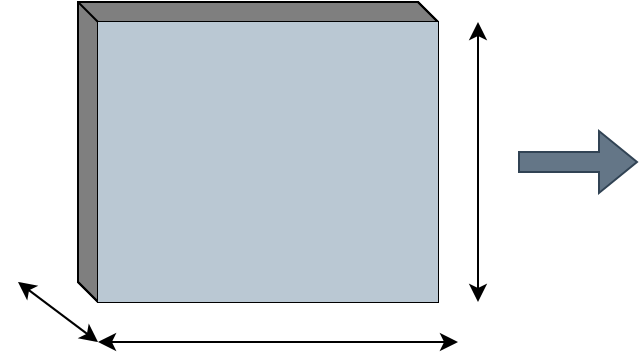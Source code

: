 <mxfile version="17.1.2" type="github">
  <diagram id="JedPeZ5FA-PtTT8BIDki" name="Page-1">
    <mxGraphModel dx="868" dy="424" grid="1" gridSize="10" guides="1" tooltips="1" connect="1" arrows="1" fold="1" page="1" pageScale="1" pageWidth="827" pageHeight="1169" math="0" shadow="0">
      <root>
        <mxCell id="0" />
        <mxCell id="1" parent="0" />
        <mxCell id="byTDUlYWF41H_7iWZY1v-41" value="" style="html=1;dashed=0;whitespace=wrap;shape=mxgraph.dfd.externalEntity" vertex="1" parent="1">
          <mxGeometry x="40" y="40" width="180" height="150" as="geometry" />
        </mxCell>
        <mxCell id="byTDUlYWF41H_7iWZY1v-42" value="Id" style="autosize=1;part=1;resizable=0;strokeColor=inherit;fillColor=inherit;gradientColor=inherit;" vertex="1" parent="byTDUlYWF41H_7iWZY1v-41">
          <mxGeometry width="20" height="20" relative="1" as="geometry">
            <mxPoint x="15" y="15" as="offset" />
          </mxGeometry>
        </mxCell>
        <mxCell id="byTDUlYWF41H_7iWZY1v-1" value="" style="shape=table;html=1;whiteSpace=wrap;startSize=0;container=1;collapsible=0;childLayout=tableLayout;" vertex="1" parent="byTDUlYWF41H_7iWZY1v-41">
          <mxGeometry x="10" y="10" width="170" height="140" as="geometry" />
        </mxCell>
        <mxCell id="byTDUlYWF41H_7iWZY1v-2" value="" style="shape=tableRow;horizontal=0;startSize=0;swimlaneHead=0;swimlaneBody=0;top=0;left=0;bottom=0;right=0;collapsible=0;dropTarget=0;fillColor=none;points=[[0,0.5],[1,0.5]];portConstraint=eastwest;" vertex="1" parent="byTDUlYWF41H_7iWZY1v-1">
          <mxGeometry width="170" height="28" as="geometry" />
        </mxCell>
        <mxCell id="byTDUlYWF41H_7iWZY1v-14" style="shape=partialRectangle;html=1;whiteSpace=wrap;connectable=0;fillColor=#bac8d3;top=0;left=0;bottom=0;right=0;overflow=hidden;strokeColor=#23445d;" vertex="1" parent="byTDUlYWF41H_7iWZY1v-2">
          <mxGeometry width="43" height="28" as="geometry">
            <mxRectangle width="43" height="28" as="alternateBounds" />
          </mxGeometry>
        </mxCell>
        <mxCell id="byTDUlYWF41H_7iWZY1v-3" value="" style="shape=partialRectangle;html=1;whiteSpace=wrap;connectable=0;fillColor=#bac8d3;top=0;left=0;bottom=0;right=0;overflow=hidden;strokeColor=#23445d;" vertex="1" parent="byTDUlYWF41H_7iWZY1v-2">
          <mxGeometry x="43" width="42" height="28" as="geometry">
            <mxRectangle width="42" height="28" as="alternateBounds" />
          </mxGeometry>
        </mxCell>
        <mxCell id="byTDUlYWF41H_7iWZY1v-4" value="" style="shape=partialRectangle;html=1;whiteSpace=wrap;connectable=0;fillColor=#bac8d3;top=0;left=0;bottom=0;right=0;overflow=hidden;strokeColor=#23445d;" vertex="1" parent="byTDUlYWF41H_7iWZY1v-2">
          <mxGeometry x="85" width="45" height="28" as="geometry">
            <mxRectangle width="45" height="28" as="alternateBounds" />
          </mxGeometry>
        </mxCell>
        <mxCell id="byTDUlYWF41H_7iWZY1v-5" value="" style="shape=partialRectangle;html=1;whiteSpace=wrap;connectable=0;fillColor=#bac8d3;top=0;left=0;bottom=0;right=0;overflow=hidden;strokeColor=#23445d;" vertex="1" parent="byTDUlYWF41H_7iWZY1v-2">
          <mxGeometry x="130" width="40" height="28" as="geometry">
            <mxRectangle width="40" height="28" as="alternateBounds" />
          </mxGeometry>
        </mxCell>
        <mxCell id="byTDUlYWF41H_7iWZY1v-6" value="" style="shape=tableRow;horizontal=0;startSize=0;swimlaneHead=0;swimlaneBody=0;top=0;left=0;bottom=0;right=0;collapsible=0;dropTarget=0;fillColor=none;points=[[0,0.5],[1,0.5]];portConstraint=eastwest;" vertex="1" parent="byTDUlYWF41H_7iWZY1v-1">
          <mxGeometry y="28" width="170" height="29" as="geometry" />
        </mxCell>
        <mxCell id="byTDUlYWF41H_7iWZY1v-15" style="shape=partialRectangle;html=1;whiteSpace=wrap;connectable=0;fillColor=#bac8d3;top=0;left=0;bottom=0;right=0;overflow=hidden;strokeColor=#23445d;" vertex="1" parent="byTDUlYWF41H_7iWZY1v-6">
          <mxGeometry width="43" height="29" as="geometry">
            <mxRectangle width="43" height="29" as="alternateBounds" />
          </mxGeometry>
        </mxCell>
        <mxCell id="byTDUlYWF41H_7iWZY1v-7" value="" style="shape=partialRectangle;html=1;whiteSpace=wrap;connectable=0;fillColor=#bac8d3;top=0;left=0;bottom=0;right=0;overflow=hidden;strokeColor=#23445d;" vertex="1" parent="byTDUlYWF41H_7iWZY1v-6">
          <mxGeometry x="43" width="42" height="29" as="geometry">
            <mxRectangle width="42" height="29" as="alternateBounds" />
          </mxGeometry>
        </mxCell>
        <mxCell id="byTDUlYWF41H_7iWZY1v-8" value="" style="shape=partialRectangle;html=1;whiteSpace=wrap;connectable=0;fillColor=#bac8d3;top=0;left=0;bottom=0;right=0;overflow=hidden;strokeColor=#23445d;" vertex="1" parent="byTDUlYWF41H_7iWZY1v-6">
          <mxGeometry x="85" width="45" height="29" as="geometry">
            <mxRectangle width="45" height="29" as="alternateBounds" />
          </mxGeometry>
        </mxCell>
        <mxCell id="byTDUlYWF41H_7iWZY1v-9" value="" style="shape=partialRectangle;html=1;whiteSpace=wrap;connectable=0;fillColor=#bac8d3;top=0;left=0;bottom=0;right=0;overflow=hidden;strokeColor=#23445d;" vertex="1" parent="byTDUlYWF41H_7iWZY1v-6">
          <mxGeometry x="130" width="40" height="29" as="geometry">
            <mxRectangle width="40" height="29" as="alternateBounds" />
          </mxGeometry>
        </mxCell>
        <mxCell id="byTDUlYWF41H_7iWZY1v-10" value="" style="shape=tableRow;horizontal=0;startSize=0;swimlaneHead=0;swimlaneBody=0;top=0;left=0;bottom=0;right=0;collapsible=0;dropTarget=0;fillColor=none;points=[[0,0.5],[1,0.5]];portConstraint=eastwest;" vertex="1" parent="byTDUlYWF41H_7iWZY1v-1">
          <mxGeometry y="57" width="170" height="28" as="geometry" />
        </mxCell>
        <mxCell id="byTDUlYWF41H_7iWZY1v-16" style="shape=partialRectangle;html=1;whiteSpace=wrap;connectable=0;fillColor=#bac8d3;top=0;left=0;bottom=0;right=0;overflow=hidden;strokeColor=#23445d;" vertex="1" parent="byTDUlYWF41H_7iWZY1v-10">
          <mxGeometry width="43" height="28" as="geometry">
            <mxRectangle width="43" height="28" as="alternateBounds" />
          </mxGeometry>
        </mxCell>
        <mxCell id="byTDUlYWF41H_7iWZY1v-11" value="" style="shape=partialRectangle;html=1;whiteSpace=wrap;connectable=0;fillColor=#bac8d3;top=0;left=0;bottom=0;right=0;overflow=hidden;strokeColor=#23445d;" vertex="1" parent="byTDUlYWF41H_7iWZY1v-10">
          <mxGeometry x="43" width="42" height="28" as="geometry">
            <mxRectangle width="42" height="28" as="alternateBounds" />
          </mxGeometry>
        </mxCell>
        <mxCell id="byTDUlYWF41H_7iWZY1v-12" value="" style="shape=partialRectangle;html=1;whiteSpace=wrap;connectable=0;fillColor=#bac8d3;top=0;left=0;bottom=0;right=0;overflow=hidden;strokeColor=#23445d;" vertex="1" parent="byTDUlYWF41H_7iWZY1v-10">
          <mxGeometry x="85" width="45" height="28" as="geometry">
            <mxRectangle width="45" height="28" as="alternateBounds" />
          </mxGeometry>
        </mxCell>
        <mxCell id="byTDUlYWF41H_7iWZY1v-13" value="" style="shape=partialRectangle;html=1;whiteSpace=wrap;connectable=0;fillColor=#bac8d3;top=0;left=0;bottom=0;right=0;overflow=hidden;pointerEvents=1;strokeColor=#23445d;" vertex="1" parent="byTDUlYWF41H_7iWZY1v-10">
          <mxGeometry x="130" width="40" height="28" as="geometry">
            <mxRectangle width="40" height="28" as="alternateBounds" />
          </mxGeometry>
        </mxCell>
        <mxCell id="byTDUlYWF41H_7iWZY1v-17" style="shape=tableRow;horizontal=0;startSize=0;swimlaneHead=0;swimlaneBody=0;top=0;left=0;bottom=0;right=0;collapsible=0;dropTarget=0;fillColor=none;points=[[0,0.5],[1,0.5]];portConstraint=eastwest;" vertex="1" parent="byTDUlYWF41H_7iWZY1v-1">
          <mxGeometry y="85" width="170" height="27" as="geometry" />
        </mxCell>
        <mxCell id="byTDUlYWF41H_7iWZY1v-18" style="shape=partialRectangle;html=1;whiteSpace=wrap;connectable=0;fillColor=#bac8d3;top=0;left=0;bottom=0;right=0;overflow=hidden;strokeColor=#23445d;" vertex="1" parent="byTDUlYWF41H_7iWZY1v-17">
          <mxGeometry width="43" height="27" as="geometry">
            <mxRectangle width="43" height="27" as="alternateBounds" />
          </mxGeometry>
        </mxCell>
        <mxCell id="byTDUlYWF41H_7iWZY1v-19" style="shape=partialRectangle;html=1;whiteSpace=wrap;connectable=0;fillColor=#bac8d3;top=0;left=0;bottom=0;right=0;overflow=hidden;strokeColor=#23445d;" vertex="1" parent="byTDUlYWF41H_7iWZY1v-17">
          <mxGeometry x="43" width="42" height="27" as="geometry">
            <mxRectangle width="42" height="27" as="alternateBounds" />
          </mxGeometry>
        </mxCell>
        <mxCell id="byTDUlYWF41H_7iWZY1v-20" style="shape=partialRectangle;html=1;whiteSpace=wrap;connectable=0;fillColor=#bac8d3;top=0;left=0;bottom=0;right=0;overflow=hidden;strokeColor=#23445d;" vertex="1" parent="byTDUlYWF41H_7iWZY1v-17">
          <mxGeometry x="85" width="45" height="27" as="geometry">
            <mxRectangle width="45" height="27" as="alternateBounds" />
          </mxGeometry>
        </mxCell>
        <mxCell id="byTDUlYWF41H_7iWZY1v-21" style="shape=partialRectangle;html=1;whiteSpace=wrap;connectable=0;fillColor=#bac8d3;top=0;left=0;bottom=0;right=0;overflow=hidden;pointerEvents=1;strokeColor=#23445d;" vertex="1" parent="byTDUlYWF41H_7iWZY1v-17">
          <mxGeometry x="130" width="40" height="27" as="geometry">
            <mxRectangle width="40" height="27" as="alternateBounds" />
          </mxGeometry>
        </mxCell>
        <mxCell id="byTDUlYWF41H_7iWZY1v-22" style="shape=tableRow;horizontal=0;startSize=0;swimlaneHead=0;swimlaneBody=0;top=0;left=0;bottom=0;right=0;collapsible=0;dropTarget=0;fillColor=none;points=[[0,0.5],[1,0.5]];portConstraint=eastwest;" vertex="1" parent="byTDUlYWF41H_7iWZY1v-1">
          <mxGeometry y="112" width="170" height="28" as="geometry" />
        </mxCell>
        <mxCell id="byTDUlYWF41H_7iWZY1v-23" style="shape=partialRectangle;html=1;whiteSpace=wrap;connectable=0;fillColor=#bac8d3;top=0;left=0;bottom=0;right=0;overflow=hidden;strokeColor=#23445d;" vertex="1" parent="byTDUlYWF41H_7iWZY1v-22">
          <mxGeometry width="43" height="28" as="geometry">
            <mxRectangle width="43" height="28" as="alternateBounds" />
          </mxGeometry>
        </mxCell>
        <mxCell id="byTDUlYWF41H_7iWZY1v-24" style="shape=partialRectangle;html=1;whiteSpace=wrap;connectable=0;fillColor=#bac8d3;top=0;left=0;bottom=0;right=0;overflow=hidden;strokeColor=#23445d;" vertex="1" parent="byTDUlYWF41H_7iWZY1v-22">
          <mxGeometry x="43" width="42" height="28" as="geometry">
            <mxRectangle width="42" height="28" as="alternateBounds" />
          </mxGeometry>
        </mxCell>
        <mxCell id="byTDUlYWF41H_7iWZY1v-25" style="shape=partialRectangle;html=1;whiteSpace=wrap;connectable=0;fillColor=#bac8d3;top=0;left=0;bottom=0;right=0;overflow=hidden;strokeColor=#23445d;" vertex="1" parent="byTDUlYWF41H_7iWZY1v-22">
          <mxGeometry x="85" width="45" height="28" as="geometry">
            <mxRectangle width="45" height="28" as="alternateBounds" />
          </mxGeometry>
        </mxCell>
        <mxCell id="byTDUlYWF41H_7iWZY1v-26" style="shape=partialRectangle;html=1;whiteSpace=wrap;connectable=0;fillColor=#bac8d3;top=0;left=0;bottom=0;right=0;overflow=hidden;pointerEvents=1;strokeColor=#23445d;" vertex="1" parent="byTDUlYWF41H_7iWZY1v-22">
          <mxGeometry x="130" width="40" height="28" as="geometry">
            <mxRectangle width="40" height="28" as="alternateBounds" />
          </mxGeometry>
        </mxCell>
        <mxCell id="byTDUlYWF41H_7iWZY1v-44" value="" style="endArrow=classic;startArrow=classic;html=1;rounded=0;" edge="1" parent="1">
          <mxGeometry width="50" height="50" relative="1" as="geometry">
            <mxPoint x="50" y="210" as="sourcePoint" />
            <mxPoint x="230" y="210" as="targetPoint" />
            <Array as="points">
              <mxPoint x="130" y="210" />
            </Array>
          </mxGeometry>
        </mxCell>
        <mxCell id="byTDUlYWF41H_7iWZY1v-45" value="" style="endArrow=classic;startArrow=classic;html=1;rounded=0;" edge="1" parent="1">
          <mxGeometry width="50" height="50" relative="1" as="geometry">
            <mxPoint x="240" y="50" as="sourcePoint" />
            <mxPoint x="240" y="190" as="targetPoint" />
            <Array as="points">
              <mxPoint x="240" y="120" />
            </Array>
          </mxGeometry>
        </mxCell>
        <mxCell id="byTDUlYWF41H_7iWZY1v-46" value="" style="endArrow=classic;startArrow=classic;html=1;rounded=0;" edge="1" parent="1">
          <mxGeometry width="50" height="50" relative="1" as="geometry">
            <mxPoint x="10" y="180" as="sourcePoint" />
            <mxPoint x="50" y="210" as="targetPoint" />
            <Array as="points" />
          </mxGeometry>
        </mxCell>
        <mxCell id="byTDUlYWF41H_7iWZY1v-48" value="" style="shape=flexArrow;endArrow=classic;html=1;rounded=0;fillColor=#647687;strokeColor=#314354;" edge="1" parent="1">
          <mxGeometry width="50" height="50" relative="1" as="geometry">
            <mxPoint x="260" y="120" as="sourcePoint" />
            <mxPoint x="320" y="120" as="targetPoint" />
          </mxGeometry>
        </mxCell>
      </root>
    </mxGraphModel>
  </diagram>
</mxfile>
